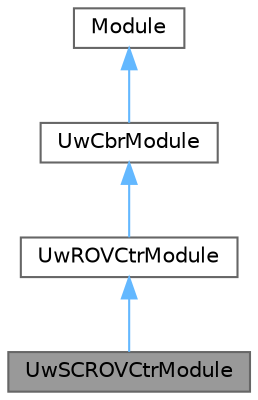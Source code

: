digraph "UwSCROVCtrModule"
{
 // LATEX_PDF_SIZE
  bgcolor="transparent";
  edge [fontname=Helvetica,fontsize=10,labelfontname=Helvetica,labelfontsize=10];
  node [fontname=Helvetica,fontsize=10,shape=box,height=0.2,width=0.4];
  Node1 [id="Node000001",label="UwSCROVCtrModule",height=0.2,width=0.4,color="gray40", fillcolor="grey60", style="filled", fontcolor="black",tooltip="UwSCROVCtrModule class adds to the UwROVCtrModule class the possibility to receive and send cross lay..."];
  Node2 -> Node1 [id="edge1_Node000001_Node000002",dir="back",color="steelblue1",style="solid",tooltip=" "];
  Node2 [id="Node000002",label="UwROVCtrModule",height=0.2,width=0.4,color="gray40", fillcolor="white", style="filled",URL="$classUwROVCtrModule.html",tooltip="UwROVCtrModule class is used to manage UWROVCtr packets and to collect statistics about them."];
  Node3 -> Node2 [id="edge2_Node000002_Node000003",dir="back",color="steelblue1",style="solid",tooltip=" "];
  Node3 [id="Node000003",label="UwCbrModule",height=0.2,width=0.4,color="gray40", fillcolor="white", style="filled",URL="$classUwCbrModule.html",tooltip="UwCbrModule class is used to manage UWCBR packets and to collect statistics about them."];
  Node4 -> Node3 [id="edge3_Node000003_Node000004",dir="back",color="steelblue1",style="solid",tooltip=" "];
  Node4 [id="Node000004",label="Module",height=0.2,width=0.4,color="gray40", fillcolor="white", style="filled",tooltip=" "];
}
